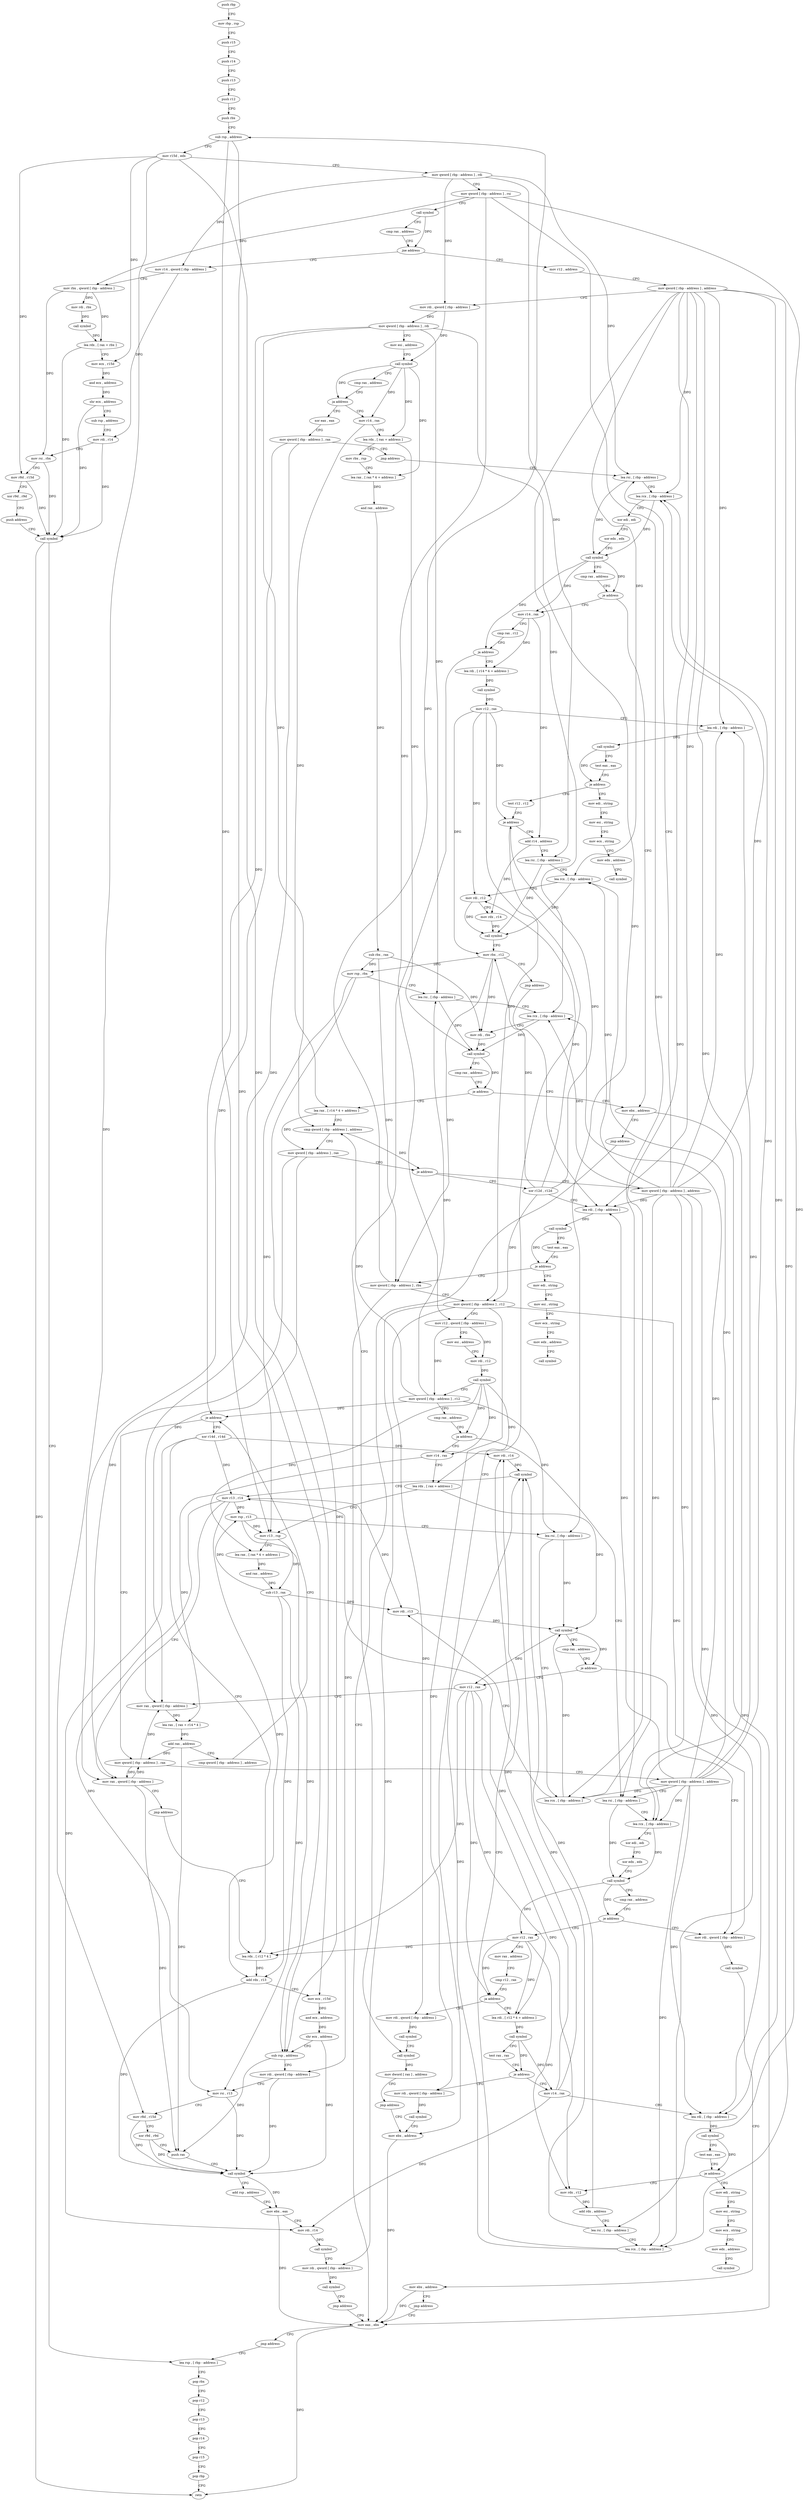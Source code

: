 digraph "func" {
"4287936" [label = "push rbp" ]
"4287937" [label = "mov rbp , rsp" ]
"4287940" [label = "push r15" ]
"4287942" [label = "push r14" ]
"4287944" [label = "push r13" ]
"4287946" [label = "push r12" ]
"4287948" [label = "push rbx" ]
"4287949" [label = "sub rsp , address" ]
"4287953" [label = "mov r15d , edx" ]
"4287956" [label = "mov qword [ rbp - address ] , rdi" ]
"4287960" [label = "mov qword [ rbp - address ] , rsi" ]
"4287964" [label = "call symbol" ]
"4287969" [label = "cmp rax , address" ]
"4287973" [label = "jne address" ]
"4288042" [label = "mov r12 , address" ]
"4287975" [label = "mov r14 , qword [ rbp - address ]" ]
"4288052" [label = "mov qword [ rbp - address ] , address" ]
"4288060" [label = "mov rdi , qword [ rbp - address ]" ]
"4288064" [label = "mov qword [ rbp - address ] , rdi" ]
"4288068" [label = "mov esi , address" ]
"4288073" [label = "call symbol" ]
"4288078" [label = "cmp rax , address" ]
"4288084" [label = "ja address" ]
"4288663" [label = "xor eax , eax" ]
"4288090" [label = "mov r14 , rax" ]
"4287979" [label = "mov rbx , qword [ rbp - address ]" ]
"4287983" [label = "mov rdi , rbx" ]
"4287986" [label = "call symbol" ]
"4287991" [label = "lea rdx , [ rax + rbx ]" ]
"4287995" [label = "mov ecx , r15d" ]
"4287998" [label = "and ecx , address" ]
"4288001" [label = "shr ecx , address" ]
"4288004" [label = "sub rsp , address" ]
"4288008" [label = "mov rdi , r14" ]
"4288011" [label = "mov rsi , rbx" ]
"4288014" [label = "mov r8d , r15d" ]
"4288017" [label = "xor r9d , r9d" ]
"4288020" [label = "push address" ]
"4288022" [label = "call symbol" ]
"4288027" [label = "lea rsp , [ rbp - address ]" ]
"4288665" [label = "mov qword [ rbp - address ] , rax" ]
"4288669" [label = "jmp address" ]
"4288171" [label = "lea rsi , [ rbp - address ]" ]
"4288093" [label = "lea rdx , [ rax + address ]" ]
"4288097" [label = "mov rbx , rsp" ]
"4288100" [label = "lea rax , [ rax * 4 + address ]" ]
"4288108" [label = "and rax , address" ]
"4288112" [label = "sub rbx , rax" ]
"4288115" [label = "mov rsp , rbx" ]
"4288118" [label = "lea rsi , [ rbp - address ]" ]
"4288122" [label = "lea rcx , [ rbp - address ]" ]
"4288126" [label = "mov rdi , rbx" ]
"4288129" [label = "call symbol" ]
"4288134" [label = "cmp rax , address" ]
"4288138" [label = "je address" ]
"4288640" [label = "mov ebx , address" ]
"4288144" [label = "lea rax , [ r14 * 4 + address ]" ]
"4288175" [label = "lea rcx , [ rbp - address ]" ]
"4288179" [label = "xor edi , edi" ]
"4288181" [label = "xor edx , edx" ]
"4288183" [label = "call symbol" ]
"4288188" [label = "cmp rax , address" ]
"4288192" [label = "je address" ]
"4288198" [label = "mov r14 , rax" ]
"4288645" [label = "jmp address" ]
"4288633" [label = "mov eax , ebx" ]
"4288152" [label = "cmp qword [ rbp - address ] , address" ]
"4288157" [label = "mov qword [ rbp - address ] , rax" ]
"4288161" [label = "je address" ]
"4288280" [label = "xor r12d , r12d" ]
"4288163" [label = "mov qword [ rbp - address ] , address" ]
"4288201" [label = "cmp rax , r12" ]
"4288204" [label = "ja address" ]
"4288683" [label = "call symbol" ]
"4288210" [label = "lea rdi , [ r14 * 4 + address ]" ]
"4288635" [label = "jmp address" ]
"4288283" [label = "lea rdi , [ rbp - address ]" ]
"4288688" [label = "mov dword [ rax ] , address" ]
"4288694" [label = "jmp address" ]
"4288628" [label = "mov ebx , address" ]
"4288218" [label = "call symbol" ]
"4288223" [label = "mov r12 , rax" ]
"4288226" [label = "lea rdi , [ rbp - address ]" ]
"4288230" [label = "call symbol" ]
"4288235" [label = "test eax , eax" ]
"4288237" [label = "je address" ]
"4288721" [label = "mov edi , string" ]
"4288243" [label = "test r12 , r12" ]
"4288031" [label = "pop rbx" ]
"4288032" [label = "pop r12" ]
"4288034" [label = "pop r13" ]
"4288036" [label = "pop r14" ]
"4288038" [label = "pop r15" ]
"4288040" [label = "pop rbp" ]
"4288041" [label = "retn" ]
"4288696" [label = "mov edi , string" ]
"4288701" [label = "mov esi , string" ]
"4288706" [label = "mov ecx , string" ]
"4288711" [label = "mov edx , address" ]
"4288716" [label = "call symbol" ]
"4288300" [label = "mov qword [ rbp - address ] , rbx" ]
"4288304" [label = "mov qword [ rbp - address ] , r12" ]
"4288308" [label = "mov r12 , qword [ rbp - address ]" ]
"4288312" [label = "mov esi , address" ]
"4288317" [label = "mov rdi , r12" ]
"4288320" [label = "call symbol" ]
"4288325" [label = "mov qword [ rbp - address ] , r12" ]
"4288329" [label = "cmp rax , address" ]
"4288335" [label = "ja address" ]
"4288429" [label = "lea rsi , [ rbp - address ]" ]
"4288337" [label = "mov r14 , rax" ]
"4288726" [label = "mov esi , string" ]
"4288731" [label = "mov ecx , string" ]
"4288736" [label = "mov edx , address" ]
"4288741" [label = "call symbol" ]
"4288246" [label = "je address" ]
"4288252" [label = "add r14 , address" ]
"4288433" [label = "lea rcx , [ rbp - address ]" ]
"4288437" [label = "xor edi , edi" ]
"4288439" [label = "xor edx , edx" ]
"4288441" [label = "call symbol" ]
"4288446" [label = "cmp rax , address" ]
"4288450" [label = "je address" ]
"4288647" [label = "mov rdi , qword [ rbp - address ]" ]
"4288456" [label = "mov r12 , rax" ]
"4288340" [label = "lea rdx , [ rax + address ]" ]
"4288344" [label = "mov r13 , rsp" ]
"4288347" [label = "lea rax , [ rax * 4 + address ]" ]
"4288355" [label = "and rax , address" ]
"4288359" [label = "sub r13 , rax" ]
"4288362" [label = "mov rsp , r13" ]
"4288365" [label = "lea rsi , [ rbp - address ]" ]
"4288369" [label = "lea rcx , [ rbp - address ]" ]
"4288373" [label = "mov rdi , r13" ]
"4288376" [label = "call symbol" ]
"4288381" [label = "cmp rax , address" ]
"4288385" [label = "je address" ]
"4288391" [label = "mov r12 , rax" ]
"4288256" [label = "lea rsi , [ rbp - address ]" ]
"4288260" [label = "lea rcx , [ rbp - address ]" ]
"4288264" [label = "mov rdi , r12" ]
"4288267" [label = "mov rdx , r14" ]
"4288270" [label = "call symbol" ]
"4288275" [label = "mov rbx , r12" ]
"4288278" [label = "jmp address" ]
"4288651" [label = "call symbol" ]
"4288656" [label = "mov ebx , address" ]
"4288661" [label = "jmp address" ]
"4288459" [label = "mov rax , address" ]
"4288469" [label = "cmp r12 , rax" ]
"4288472" [label = "ja address" ]
"4288674" [label = "mov rdi , qword [ rbp - address ]" ]
"4288478" [label = "lea rdi , [ r12 * 4 + address ]" ]
"4288394" [label = "mov rax , qword [ rbp - address ]" ]
"4288398" [label = "lea rax , [ rax + r14 * 4 ]" ]
"4288402" [label = "add rax , address" ]
"4288406" [label = "cmp qword [ rbp - address ] , address" ]
"4288411" [label = "je address" ]
"4288548" [label = "xor r14d , r14d" ]
"4288417" [label = "mov qword [ rbp - address ] , rax" ]
"4288287" [label = "call symbol" ]
"4288292" [label = "test eax , eax" ]
"4288294" [label = "je address" ]
"4288678" [label = "call symbol" ]
"4288486" [label = "call symbol" ]
"4288491" [label = "test rax , rax" ]
"4288494" [label = "je address" ]
"4288619" [label = "mov rdi , qword [ rbp - address ]" ]
"4288496" [label = "mov r14 , rax" ]
"4288551" [label = "lea rdx , [ r12 * 4 ]" ]
"4288421" [label = "mov qword [ rbp - address ] , address" ]
"4288623" [label = "call symbol" ]
"4288499" [label = "lea rdi , [ rbp - address ]" ]
"4288503" [label = "call symbol" ]
"4288508" [label = "test eax , eax" ]
"4288510" [label = "je address" ]
"4288746" [label = "mov edi , string" ]
"4288516" [label = "mov rdx , r12" ]
"4288751" [label = "mov esi , string" ]
"4288756" [label = "mov ecx , string" ]
"4288761" [label = "mov edx , address" ]
"4288766" [label = "call symbol" ]
"4288519" [label = "add rdx , address" ]
"4288523" [label = "lea rsi , [ rbp - address ]" ]
"4288527" [label = "lea rcx , [ rbp - address ]" ]
"4288531" [label = "mov rdi , r14" ]
"4288534" [label = "call symbol" ]
"4288539" [label = "mov r13 , r14" ]
"4288542" [label = "mov rax , qword [ rbp - address ]" ]
"4288546" [label = "jmp address" ]
"4288559" [label = "add rdx , r13" ]
"4288562" [label = "mov ecx , r15d" ]
"4288565" [label = "and ecx , address" ]
"4288568" [label = "shr ecx , address" ]
"4288571" [label = "sub rsp , address" ]
"4288575" [label = "mov rdi , qword [ rbp - address ]" ]
"4288579" [label = "mov rsi , r13" ]
"4288582" [label = "mov r8d , r15d" ]
"4288585" [label = "xor r9d , r9d" ]
"4288588" [label = "push rax" ]
"4288589" [label = "call symbol" ]
"4288594" [label = "add rsp , address" ]
"4288598" [label = "mov ebx , eax" ]
"4288600" [label = "mov rdi , r14" ]
"4288603" [label = "call symbol" ]
"4288608" [label = "mov rdi , qword [ rbp - address ]" ]
"4288612" [label = "call symbol" ]
"4288617" [label = "jmp address" ]
"4287936" -> "4287937" [ label = "CFG" ]
"4287937" -> "4287940" [ label = "CFG" ]
"4287940" -> "4287942" [ label = "CFG" ]
"4287942" -> "4287944" [ label = "CFG" ]
"4287944" -> "4287946" [ label = "CFG" ]
"4287946" -> "4287948" [ label = "CFG" ]
"4287948" -> "4287949" [ label = "CFG" ]
"4287949" -> "4287953" [ label = "CFG" ]
"4287949" -> "4288344" [ label = "DFG" ]
"4287949" -> "4288571" [ label = "DFG" ]
"4287953" -> "4287956" [ label = "CFG" ]
"4287953" -> "4287995" [ label = "DFG" ]
"4287953" -> "4288014" [ label = "DFG" ]
"4287953" -> "4288562" [ label = "DFG" ]
"4287953" -> "4288582" [ label = "DFG" ]
"4287956" -> "4287960" [ label = "CFG" ]
"4287956" -> "4288060" [ label = "DFG" ]
"4287956" -> "4287975" [ label = "DFG" ]
"4287956" -> "4288171" [ label = "DFG" ]
"4287956" -> "4288256" [ label = "DFG" ]
"4287960" -> "4287964" [ label = "CFG" ]
"4287960" -> "4287979" [ label = "DFG" ]
"4287960" -> "4288308" [ label = "DFG" ]
"4287960" -> "4288429" [ label = "DFG" ]
"4287960" -> "4288523" [ label = "DFG" ]
"4287964" -> "4287969" [ label = "CFG" ]
"4287964" -> "4287973" [ label = "DFG" ]
"4287969" -> "4287973" [ label = "CFG" ]
"4287973" -> "4288042" [ label = "CFG" ]
"4287973" -> "4287975" [ label = "CFG" ]
"4288042" -> "4288052" [ label = "CFG" ]
"4287975" -> "4287979" [ label = "CFG" ]
"4287975" -> "4288008" [ label = "DFG" ]
"4288052" -> "4288060" [ label = "CFG" ]
"4288052" -> "4288122" [ label = "DFG" ]
"4288052" -> "4288175" [ label = "DFG" ]
"4288052" -> "4288226" [ label = "DFG" ]
"4288052" -> "4288283" [ label = "DFG" ]
"4288052" -> "4288260" [ label = "DFG" ]
"4288052" -> "4288433" [ label = "DFG" ]
"4288052" -> "4288369" [ label = "DFG" ]
"4288052" -> "4288499" [ label = "DFG" ]
"4288052" -> "4288527" [ label = "DFG" ]
"4288060" -> "4288064" [ label = "DFG" ]
"4288060" -> "4288073" [ label = "DFG" ]
"4288064" -> "4288068" [ label = "CFG" ]
"4288064" -> "4288152" [ label = "DFG" ]
"4288064" -> "4288411" [ label = "DFG" ]
"4288064" -> "4288118" [ label = "DFG" ]
"4288064" -> "4288365" [ label = "DFG" ]
"4288068" -> "4288073" [ label = "CFG" ]
"4288073" -> "4288078" [ label = "CFG" ]
"4288073" -> "4288084" [ label = "DFG" ]
"4288073" -> "4288090" [ label = "DFG" ]
"4288073" -> "4288093" [ label = "DFG" ]
"4288073" -> "4288100" [ label = "DFG" ]
"4288078" -> "4288084" [ label = "CFG" ]
"4288084" -> "4288663" [ label = "CFG" ]
"4288084" -> "4288090" [ label = "CFG" ]
"4288663" -> "4288665" [ label = "CFG" ]
"4288090" -> "4288093" [ label = "CFG" ]
"4288090" -> "4288144" [ label = "DFG" ]
"4287979" -> "4287983" [ label = "DFG" ]
"4287979" -> "4287991" [ label = "DFG" ]
"4287979" -> "4288011" [ label = "DFG" ]
"4287983" -> "4287986" [ label = "DFG" ]
"4287986" -> "4287991" [ label = "DFG" ]
"4287991" -> "4287995" [ label = "CFG" ]
"4287991" -> "4288022" [ label = "DFG" ]
"4287995" -> "4287998" [ label = "DFG" ]
"4287998" -> "4288001" [ label = "DFG" ]
"4288001" -> "4288004" [ label = "CFG" ]
"4288001" -> "4288022" [ label = "DFG" ]
"4288004" -> "4288008" [ label = "CFG" ]
"4288008" -> "4288011" [ label = "CFG" ]
"4288008" -> "4288022" [ label = "DFG" ]
"4288011" -> "4288014" [ label = "CFG" ]
"4288011" -> "4288022" [ label = "DFG" ]
"4288014" -> "4288017" [ label = "CFG" ]
"4288014" -> "4288022" [ label = "DFG" ]
"4288017" -> "4288020" [ label = "CFG" ]
"4288020" -> "4288022" [ label = "CFG" ]
"4288022" -> "4288027" [ label = "CFG" ]
"4288022" -> "4288041" [ label = "DFG" ]
"4288027" -> "4288031" [ label = "CFG" ]
"4288665" -> "4288669" [ label = "CFG" ]
"4288665" -> "4288394" [ label = "DFG" ]
"4288665" -> "4288542" [ label = "DFG" ]
"4288669" -> "4288171" [ label = "CFG" ]
"4288171" -> "4288175" [ label = "CFG" ]
"4288171" -> "4288183" [ label = "DFG" ]
"4288093" -> "4288097" [ label = "CFG" ]
"4288093" -> "4288129" [ label = "DFG" ]
"4288097" -> "4288100" [ label = "CFG" ]
"4288100" -> "4288108" [ label = "DFG" ]
"4288108" -> "4288112" [ label = "DFG" ]
"4288112" -> "4288115" [ label = "DFG" ]
"4288112" -> "4288126" [ label = "DFG" ]
"4288112" -> "4288300" [ label = "DFG" ]
"4288115" -> "4288118" [ label = "CFG" ]
"4288115" -> "4288344" [ label = "DFG" ]
"4288115" -> "4288571" [ label = "DFG" ]
"4288118" -> "4288122" [ label = "CFG" ]
"4288118" -> "4288129" [ label = "DFG" ]
"4288122" -> "4288126" [ label = "CFG" ]
"4288122" -> "4288129" [ label = "DFG" ]
"4288126" -> "4288129" [ label = "DFG" ]
"4288129" -> "4288134" [ label = "CFG" ]
"4288129" -> "4288138" [ label = "DFG" ]
"4288134" -> "4288138" [ label = "CFG" ]
"4288138" -> "4288640" [ label = "CFG" ]
"4288138" -> "4288144" [ label = "CFG" ]
"4288640" -> "4288645" [ label = "CFG" ]
"4288640" -> "4288633" [ label = "DFG" ]
"4288144" -> "4288152" [ label = "CFG" ]
"4288144" -> "4288157" [ label = "DFG" ]
"4288175" -> "4288179" [ label = "CFG" ]
"4288175" -> "4288183" [ label = "DFG" ]
"4288179" -> "4288181" [ label = "CFG" ]
"4288181" -> "4288183" [ label = "CFG" ]
"4288183" -> "4288188" [ label = "CFG" ]
"4288183" -> "4288192" [ label = "DFG" ]
"4288183" -> "4288198" [ label = "DFG" ]
"4288183" -> "4288204" [ label = "DFG" ]
"4288188" -> "4288192" [ label = "CFG" ]
"4288192" -> "4288640" [ label = "CFG" ]
"4288192" -> "4288198" [ label = "CFG" ]
"4288198" -> "4288201" [ label = "CFG" ]
"4288198" -> "4288210" [ label = "DFG" ]
"4288198" -> "4288252" [ label = "DFG" ]
"4288645" -> "4288633" [ label = "CFG" ]
"4288633" -> "4288635" [ label = "CFG" ]
"4288633" -> "4288041" [ label = "DFG" ]
"4288152" -> "4288157" [ label = "CFG" ]
"4288152" -> "4288161" [ label = "DFG" ]
"4288157" -> "4288161" [ label = "CFG" ]
"4288157" -> "4288394" [ label = "DFG" ]
"4288157" -> "4288542" [ label = "DFG" ]
"4288161" -> "4288280" [ label = "CFG" ]
"4288161" -> "4288163" [ label = "CFG" ]
"4288280" -> "4288283" [ label = "CFG" ]
"4288280" -> "4288246" [ label = "DFG" ]
"4288280" -> "4288304" [ label = "DFG" ]
"4288280" -> "4288264" [ label = "DFG" ]
"4288280" -> "4288275" [ label = "DFG" ]
"4288163" -> "4288171" [ label = "CFG" ]
"4288163" -> "4288122" [ label = "DFG" ]
"4288163" -> "4288175" [ label = "DFG" ]
"4288163" -> "4288226" [ label = "DFG" ]
"4288163" -> "4288283" [ label = "DFG" ]
"4288163" -> "4288260" [ label = "DFG" ]
"4288163" -> "4288433" [ label = "DFG" ]
"4288163" -> "4288369" [ label = "DFG" ]
"4288163" -> "4288499" [ label = "DFG" ]
"4288163" -> "4288527" [ label = "DFG" ]
"4288201" -> "4288204" [ label = "CFG" ]
"4288204" -> "4288683" [ label = "CFG" ]
"4288204" -> "4288210" [ label = "CFG" ]
"4288683" -> "4288688" [ label = "DFG" ]
"4288210" -> "4288218" [ label = "DFG" ]
"4288635" -> "4288027" [ label = "CFG" ]
"4288283" -> "4288287" [ label = "DFG" ]
"4288688" -> "4288694" [ label = "CFG" ]
"4288694" -> "4288628" [ label = "CFG" ]
"4288628" -> "4288633" [ label = "DFG" ]
"4288218" -> "4288223" [ label = "DFG" ]
"4288223" -> "4288226" [ label = "CFG" ]
"4288223" -> "4288246" [ label = "DFG" ]
"4288223" -> "4288304" [ label = "DFG" ]
"4288223" -> "4288264" [ label = "DFG" ]
"4288223" -> "4288275" [ label = "DFG" ]
"4288226" -> "4288230" [ label = "DFG" ]
"4288230" -> "4288235" [ label = "CFG" ]
"4288230" -> "4288237" [ label = "DFG" ]
"4288235" -> "4288237" [ label = "CFG" ]
"4288237" -> "4288721" [ label = "CFG" ]
"4288237" -> "4288243" [ label = "CFG" ]
"4288721" -> "4288726" [ label = "CFG" ]
"4288243" -> "4288246" [ label = "CFG" ]
"4288031" -> "4288032" [ label = "CFG" ]
"4288032" -> "4288034" [ label = "CFG" ]
"4288034" -> "4288036" [ label = "CFG" ]
"4288036" -> "4288038" [ label = "CFG" ]
"4288038" -> "4288040" [ label = "CFG" ]
"4288040" -> "4288041" [ label = "CFG" ]
"4288696" -> "4288701" [ label = "CFG" ]
"4288701" -> "4288706" [ label = "CFG" ]
"4288706" -> "4288711" [ label = "CFG" ]
"4288711" -> "4288716" [ label = "CFG" ]
"4288300" -> "4288304" [ label = "CFG" ]
"4288300" -> "4287949" [ label = "DFG" ]
"4288300" -> "4288575" [ label = "DFG" ]
"4288304" -> "4288308" [ label = "CFG" ]
"4288304" -> "4288647" [ label = "DFG" ]
"4288304" -> "4288674" [ label = "DFG" ]
"4288304" -> "4288619" [ label = "DFG" ]
"4288304" -> "4288608" [ label = "DFG" ]
"4288308" -> "4288312" [ label = "CFG" ]
"4288308" -> "4288317" [ label = "DFG" ]
"4288308" -> "4288325" [ label = "DFG" ]
"4288312" -> "4288317" [ label = "CFG" ]
"4288317" -> "4288320" [ label = "DFG" ]
"4288320" -> "4288325" [ label = "CFG" ]
"4288320" -> "4288335" [ label = "DFG" ]
"4288320" -> "4288337" [ label = "DFG" ]
"4288320" -> "4288340" [ label = "DFG" ]
"4288320" -> "4288347" [ label = "DFG" ]
"4288325" -> "4288329" [ label = "CFG" ]
"4288325" -> "4288118" [ label = "DFG" ]
"4288325" -> "4288152" [ label = "DFG" ]
"4288325" -> "4288411" [ label = "DFG" ]
"4288325" -> "4288365" [ label = "DFG" ]
"4288329" -> "4288335" [ label = "CFG" ]
"4288335" -> "4288429" [ label = "CFG" ]
"4288335" -> "4288337" [ label = "CFG" ]
"4288429" -> "4288433" [ label = "CFG" ]
"4288429" -> "4288441" [ label = "DFG" ]
"4288337" -> "4288340" [ label = "CFG" ]
"4288337" -> "4288398" [ label = "DFG" ]
"4288726" -> "4288731" [ label = "CFG" ]
"4288731" -> "4288736" [ label = "CFG" ]
"4288736" -> "4288741" [ label = "CFG" ]
"4288246" -> "4288628" [ label = "CFG" ]
"4288246" -> "4288252" [ label = "CFG" ]
"4288252" -> "4288256" [ label = "CFG" ]
"4288252" -> "4288267" [ label = "DFG" ]
"4288433" -> "4288437" [ label = "CFG" ]
"4288433" -> "4288441" [ label = "DFG" ]
"4288437" -> "4288439" [ label = "CFG" ]
"4288439" -> "4288441" [ label = "CFG" ]
"4288441" -> "4288446" [ label = "CFG" ]
"4288441" -> "4288450" [ label = "DFG" ]
"4288441" -> "4288456" [ label = "DFG" ]
"4288446" -> "4288450" [ label = "CFG" ]
"4288450" -> "4288647" [ label = "CFG" ]
"4288450" -> "4288456" [ label = "CFG" ]
"4288647" -> "4288651" [ label = "DFG" ]
"4288456" -> "4288459" [ label = "CFG" ]
"4288456" -> "4288472" [ label = "DFG" ]
"4288456" -> "4288478" [ label = "DFG" ]
"4288456" -> "4288551" [ label = "DFG" ]
"4288456" -> "4288516" [ label = "DFG" ]
"4288340" -> "4288344" [ label = "CFG" ]
"4288340" -> "4288376" [ label = "DFG" ]
"4288344" -> "4288347" [ label = "CFG" ]
"4288344" -> "4288359" [ label = "DFG" ]
"4288347" -> "4288355" [ label = "DFG" ]
"4288355" -> "4288359" [ label = "DFG" ]
"4288359" -> "4288362" [ label = "DFG" ]
"4288359" -> "4288373" [ label = "DFG" ]
"4288359" -> "4288559" [ label = "DFG" ]
"4288359" -> "4288579" [ label = "DFG" ]
"4288362" -> "4288365" [ label = "CFG" ]
"4288362" -> "4288344" [ label = "DFG" ]
"4288362" -> "4288571" [ label = "DFG" ]
"4288365" -> "4288369" [ label = "CFG" ]
"4288365" -> "4288376" [ label = "DFG" ]
"4288369" -> "4288373" [ label = "CFG" ]
"4288369" -> "4288376" [ label = "DFG" ]
"4288373" -> "4288376" [ label = "DFG" ]
"4288376" -> "4288381" [ label = "CFG" ]
"4288376" -> "4288385" [ label = "DFG" ]
"4288376" -> "4288391" [ label = "DFG" ]
"4288381" -> "4288385" [ label = "CFG" ]
"4288385" -> "4288647" [ label = "CFG" ]
"4288385" -> "4288391" [ label = "CFG" ]
"4288391" -> "4288394" [ label = "CFG" ]
"4288391" -> "4288472" [ label = "DFG" ]
"4288391" -> "4288478" [ label = "DFG" ]
"4288391" -> "4288551" [ label = "DFG" ]
"4288391" -> "4288516" [ label = "DFG" ]
"4288256" -> "4288260" [ label = "CFG" ]
"4288256" -> "4288270" [ label = "DFG" ]
"4288260" -> "4288264" [ label = "CFG" ]
"4288260" -> "4288270" [ label = "DFG" ]
"4288264" -> "4288267" [ label = "CFG" ]
"4288264" -> "4288270" [ label = "DFG" ]
"4288267" -> "4288270" [ label = "DFG" ]
"4288270" -> "4288275" [ label = "CFG" ]
"4288275" -> "4288278" [ label = "CFG" ]
"4288275" -> "4288115" [ label = "DFG" ]
"4288275" -> "4288126" [ label = "DFG" ]
"4288275" -> "4288300" [ label = "DFG" ]
"4288278" -> "4288283" [ label = "CFG" ]
"4288651" -> "4288656" [ label = "CFG" ]
"4288656" -> "4288661" [ label = "CFG" ]
"4288656" -> "4288633" [ label = "DFG" ]
"4288661" -> "4288633" [ label = "CFG" ]
"4288459" -> "4288469" [ label = "CFG" ]
"4288469" -> "4288472" [ label = "CFG" ]
"4288472" -> "4288674" [ label = "CFG" ]
"4288472" -> "4288478" [ label = "CFG" ]
"4288674" -> "4288678" [ label = "DFG" ]
"4288478" -> "4288486" [ label = "DFG" ]
"4288394" -> "4288398" [ label = "DFG" ]
"4288398" -> "4288402" [ label = "DFG" ]
"4288402" -> "4288406" [ label = "CFG" ]
"4288402" -> "4288417" [ label = "DFG" ]
"4288402" -> "4288588" [ label = "DFG" ]
"4288406" -> "4288411" [ label = "CFG" ]
"4288411" -> "4288548" [ label = "CFG" ]
"4288411" -> "4288417" [ label = "CFG" ]
"4288548" -> "4288551" [ label = "CFG" ]
"4288548" -> "4288600" [ label = "DFG" ]
"4288548" -> "4288531" [ label = "DFG" ]
"4288548" -> "4288539" [ label = "DFG" ]
"4288417" -> "4288421" [ label = "CFG" ]
"4288417" -> "4288394" [ label = "DFG" ]
"4288417" -> "4288542" [ label = "DFG" ]
"4288287" -> "4288292" [ label = "CFG" ]
"4288287" -> "4288294" [ label = "DFG" ]
"4288292" -> "4288294" [ label = "CFG" ]
"4288294" -> "4288696" [ label = "CFG" ]
"4288294" -> "4288300" [ label = "CFG" ]
"4288678" -> "4288683" [ label = "CFG" ]
"4288486" -> "4288491" [ label = "CFG" ]
"4288486" -> "4288494" [ label = "DFG" ]
"4288486" -> "4288496" [ label = "DFG" ]
"4288491" -> "4288494" [ label = "CFG" ]
"4288494" -> "4288619" [ label = "CFG" ]
"4288494" -> "4288496" [ label = "CFG" ]
"4288619" -> "4288623" [ label = "DFG" ]
"4288496" -> "4288499" [ label = "CFG" ]
"4288496" -> "4288600" [ label = "DFG" ]
"4288496" -> "4288531" [ label = "DFG" ]
"4288496" -> "4288539" [ label = "DFG" ]
"4288551" -> "4288559" [ label = "DFG" ]
"4288421" -> "4288429" [ label = "CFG" ]
"4288421" -> "4288122" [ label = "DFG" ]
"4288421" -> "4288175" [ label = "DFG" ]
"4288421" -> "4288226" [ label = "DFG" ]
"4288421" -> "4288283" [ label = "DFG" ]
"4288421" -> "4288260" [ label = "DFG" ]
"4288421" -> "4288433" [ label = "DFG" ]
"4288421" -> "4288369" [ label = "DFG" ]
"4288421" -> "4288499" [ label = "DFG" ]
"4288421" -> "4288527" [ label = "DFG" ]
"4288623" -> "4288628" [ label = "CFG" ]
"4288499" -> "4288503" [ label = "DFG" ]
"4288503" -> "4288508" [ label = "CFG" ]
"4288503" -> "4288510" [ label = "DFG" ]
"4288508" -> "4288510" [ label = "CFG" ]
"4288510" -> "4288746" [ label = "CFG" ]
"4288510" -> "4288516" [ label = "CFG" ]
"4288746" -> "4288751" [ label = "CFG" ]
"4288516" -> "4288519" [ label = "DFG" ]
"4288751" -> "4288756" [ label = "CFG" ]
"4288756" -> "4288761" [ label = "CFG" ]
"4288761" -> "4288766" [ label = "CFG" ]
"4288519" -> "4288523" [ label = "CFG" ]
"4288519" -> "4288534" [ label = "DFG" ]
"4288523" -> "4288527" [ label = "CFG" ]
"4288523" -> "4288534" [ label = "DFG" ]
"4288527" -> "4288531" [ label = "CFG" ]
"4288527" -> "4288534" [ label = "DFG" ]
"4288531" -> "4288534" [ label = "DFG" ]
"4288534" -> "4288539" [ label = "CFG" ]
"4288539" -> "4288542" [ label = "CFG" ]
"4288539" -> "4288362" [ label = "DFG" ]
"4288539" -> "4288373" [ label = "DFG" ]
"4288539" -> "4288559" [ label = "DFG" ]
"4288539" -> "4288579" [ label = "DFG" ]
"4288542" -> "4288546" [ label = "CFG" ]
"4288542" -> "4288417" [ label = "DFG" ]
"4288542" -> "4288588" [ label = "DFG" ]
"4288546" -> "4288551" [ label = "CFG" ]
"4288559" -> "4288562" [ label = "CFG" ]
"4288559" -> "4288589" [ label = "DFG" ]
"4288562" -> "4288565" [ label = "DFG" ]
"4288565" -> "4288568" [ label = "DFG" ]
"4288568" -> "4288571" [ label = "CFG" ]
"4288568" -> "4288589" [ label = "DFG" ]
"4288571" -> "4288575" [ label = "CFG" ]
"4288571" -> "4288588" [ label = "DFG" ]
"4288575" -> "4288579" [ label = "CFG" ]
"4288575" -> "4288589" [ label = "DFG" ]
"4288579" -> "4288582" [ label = "CFG" ]
"4288579" -> "4288589" [ label = "DFG" ]
"4288582" -> "4288585" [ label = "CFG" ]
"4288582" -> "4288589" [ label = "DFG" ]
"4288585" -> "4288588" [ label = "CFG" ]
"4288585" -> "4288589" [ label = "DFG" ]
"4288588" -> "4288589" [ label = "CFG" ]
"4288589" -> "4288594" [ label = "CFG" ]
"4288589" -> "4288598" [ label = "DFG" ]
"4288594" -> "4288598" [ label = "CFG" ]
"4288598" -> "4288600" [ label = "CFG" ]
"4288598" -> "4288633" [ label = "DFG" ]
"4288600" -> "4288603" [ label = "DFG" ]
"4288603" -> "4288608" [ label = "CFG" ]
"4288608" -> "4288612" [ label = "DFG" ]
"4288612" -> "4288617" [ label = "CFG" ]
"4288617" -> "4288633" [ label = "CFG" ]
}
